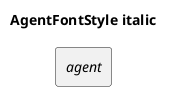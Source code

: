 @startuml
'!include ../../../plantuml-styles/plantuml-ae-skinparam-ex.iuml

title AgentFontStyle italic
skinparam AgentFontStyle italic

agent agent


@enduml